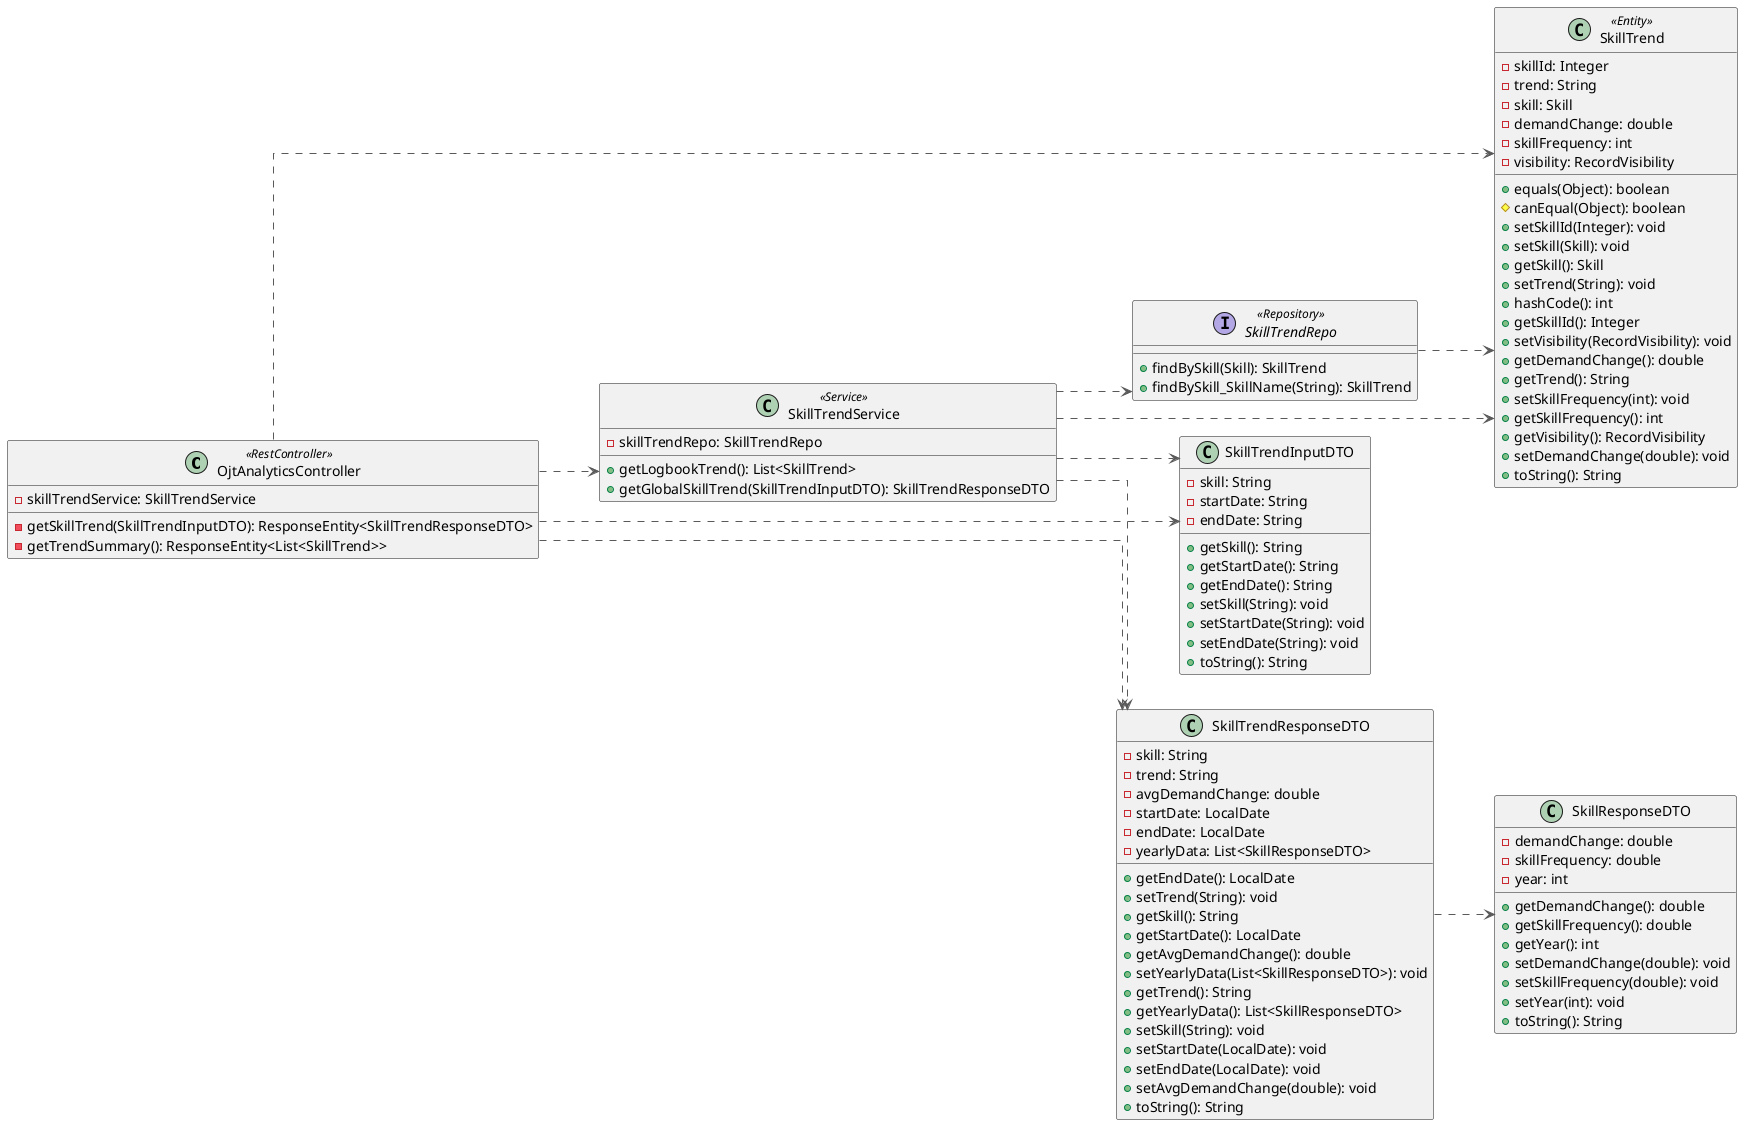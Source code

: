 @startuml
left to right direction
skinparam linetype ortho

class OjtAnalyticsController << RestController >> {
  - skillTrendService: SkillTrendService
  - getSkillTrend(SkillTrendInputDTO): ResponseEntity<SkillTrendResponseDTO>
  - getTrendSummary(): ResponseEntity<List<SkillTrend>>
}
class SkillResponseDTO {
  - demandChange: double
  - skillFrequency: double
  - year: int
  + getDemandChange(): double
  + getSkillFrequency(): double
  + getYear(): int
  + setDemandChange(double): void
  + setSkillFrequency(double): void
  + setYear(int): void
  + toString(): String
}
class SkillTrend << Entity >> {
  - skillId: Integer
  - trend: String
  - skill: Skill
  - demandChange: double
  - skillFrequency: int
  - visibility: RecordVisibility
  + equals(Object): boolean
  # canEqual(Object): boolean
  + setSkillId(Integer): void
  + setSkill(Skill): void
  + getSkill(): Skill
  + setTrend(String): void
  + hashCode(): int
  + getSkillId(): Integer
  + setVisibility(RecordVisibility): void
  + getDemandChange(): double
  + getTrend(): String
  + setSkillFrequency(int): void
  + getSkillFrequency(): int
  + getVisibility(): RecordVisibility
  + setDemandChange(double): void
  + toString(): String
}
class SkillTrendInputDTO {
  - skill: String
  - startDate: String
  - endDate: String
  + getSkill(): String
  + getStartDate(): String
  + getEndDate(): String
  + setSkill(String): void
  + setStartDate(String): void
  + setEndDate(String): void
  + toString(): String
}
interface SkillTrendRepo << Repository>> {
  + findBySkill(Skill): SkillTrend
  + findBySkill_SkillName(String): SkillTrend
}
class SkillTrendResponseDTO {
  - skill: String
  - trend: String
  - avgDemandChange: double
  - startDate: LocalDate
  - endDate: LocalDate
  - yearlyData: List<SkillResponseDTO>
  + getEndDate(): LocalDate
  + setTrend(String): void
  + getSkill(): String
  + getStartDate(): LocalDate
  + getAvgDemandChange(): double
  + setYearlyData(List<SkillResponseDTO>): void
  + getTrend(): String
  + getYearlyData(): List<SkillResponseDTO>
  + setSkill(String): void
  + setStartDate(LocalDate): void
  + setEndDate(LocalDate): void
  + setAvgDemandChange(double): void
  + toString(): String
}
class SkillTrendService << Service >> {
  - skillTrendRepo: SkillTrendRepo
  + getLogbookTrend(): List<SkillTrend>
  + getGlobalSkillTrend(SkillTrendInputDTO): SkillTrendResponseDTO
}

OjtAnalyticsController  -[#595959,dashed]->  SkillTrend
OjtAnalyticsController  -[#595959,dashed]->  SkillTrendInputDTO
OjtAnalyticsController  -[#595959,dashed]->  SkillTrendResponseDTO
OjtAnalyticsController  -[#595959,dashed]->  SkillTrendService
SkillTrendRepo          -[#595959,dashed]->  SkillTrend
SkillTrendResponseDTO   -[#595959,dashed]->  SkillResponseDTO
SkillTrendService       -[#595959,dashed]->  SkillTrend
SkillTrendService       -[#595959,dashed]->  SkillTrendInputDTO
SkillTrendService       -[#595959,dashed]->  SkillTrendRepo
SkillTrendService       -[#595959,dashed]->  SkillTrendResponseDTO
@enduml